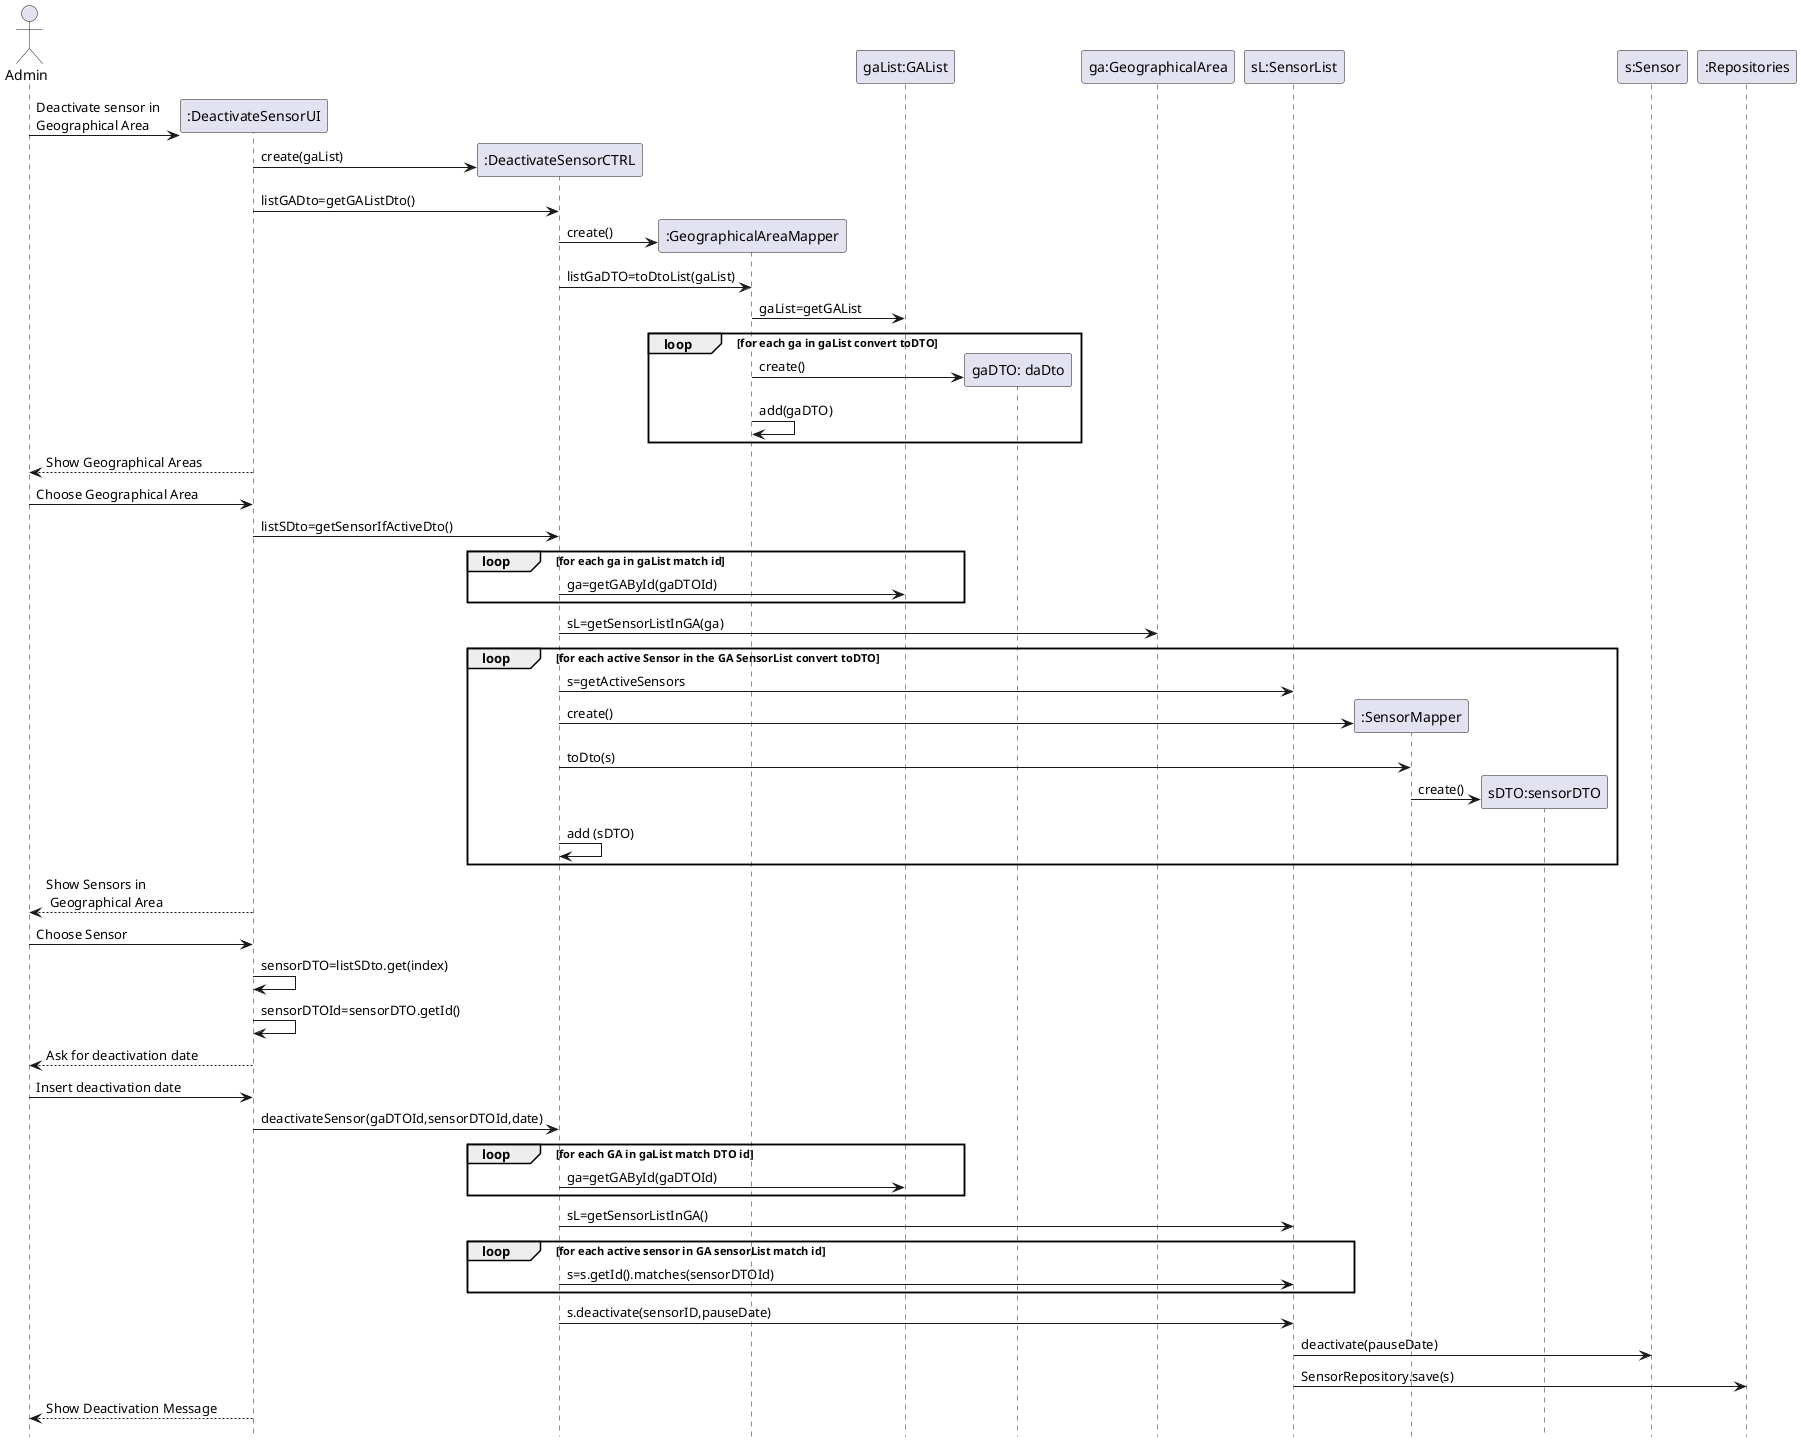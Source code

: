 @startuml
hidefootbox
actor Admin

create ":DeactivateSensorUI"
Admin -> ":DeactivateSensorUI":  Deactivate sensor in \nGeographical Area
create ":DeactivateSensorCTRL"
":DeactivateSensorUI" -> ":DeactivateSensorCTRL": create(gaList)

":DeactivateSensorUI" -> ":DeactivateSensorCTRL": listGADto=getGAListDto()

create ":GeographicalAreaMapper"
":DeactivateSensorCTRL"->":GeographicalAreaMapper":create()
":DeactivateSensorCTRL"->":GeographicalAreaMapper":listGaDTO=toDtoList(gaList)
":GeographicalAreaMapper" -> "gaList:GAList": gaList=getGAList

loop for each ga in gaList convert toDTO
create "gaDTO: daDto"
":GeographicalAreaMapper"->"gaDTO: daDto":create()
":GeographicalAreaMapper"->":GeographicalAreaMapper":add(gaDTO)
end

Admin <-- ":DeactivateSensorUI": Show Geographical Areas
Admin -> ":DeactivateSensorUI": Choose Geographical Area


":DeactivateSensorUI" -> ":DeactivateSensorCTRL": listSDto=getSensorIfActiveDto()
loop for each ga in gaList match id
":DeactivateSensorCTRL"->"gaList:GAList": ga=getGAById(gaDTOId)
end

":DeactivateSensorCTRL"->"ga:GeographicalArea":sL=getSensorListInGA(ga)

loop for each active Sensor in the GA SensorList convert toDTO
":DeactivateSensorCTRL" -> "sL:SensorList":s=getActiveSensors
create ":SensorMapper"
":DeactivateSensorCTRL"->":SensorMapper":create()
":DeactivateSensorCTRL"->":SensorMapper":toDto(s)
create "sDTO:sensorDTO"
":SensorMapper"->"sDTO:sensorDTO":create()
":DeactivateSensorCTRL" -> ":DeactivateSensorCTRL":add (sDTO)
end

Admin <-- ":DeactivateSensorUI": Show Sensors in\n Geographical Area
Admin -> ":DeactivateSensorUI": Choose Sensor

":DeactivateSensorUI" -> ":DeactivateSensorUI":sensorDTO=listSDto.get(index)
":DeactivateSensorUI" -> ":DeactivateSensorUI":sensorDTOId=sensorDTO.getId()

Admin <-- ":DeactivateSensorUI": Ask for deactivation date
Admin -> ":DeactivateSensorUI": Insert deactivation date

":DeactivateSensorUI" -> ":DeactivateSensorCTRL":deactivateSensor(gaDTOId,sensorDTOId,date)

loop for each GA in gaList match DTO id
":DeactivateSensorCTRL"->"gaList:GAList": ga=getGAById(gaDTOId)
end
":DeactivateSensorCTRL"->"sL:SensorList": sL=getSensorListInGA()
loop for each active sensor in GA sensorList match id
":DeactivateSensorCTRL"->"sL:SensorList": s=s.getId().matches(sensorDTOId)
end
":DeactivateSensorCTRL"->"sL:SensorList":s.deactivate(sensorID,pauseDate)
"sL:SensorList"->"s:Sensor":deactivate(pauseDate)
"sL:SensorList" -> ":Repositories":SensorRepository.save(s)


Admin <-- ":DeactivateSensorUI": Show Deactivation Message

@enduml